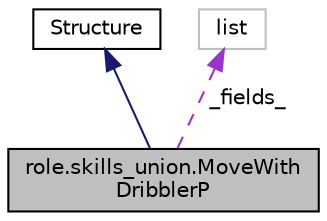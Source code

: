 digraph "role.skills_union.MoveWithDribblerP"
{
 // INTERACTIVE_SVG=YES
  edge [fontname="Helvetica",fontsize="10",labelfontname="Helvetica",labelfontsize="10"];
  node [fontname="Helvetica",fontsize="10",shape=record];
  Node1 [label="role.skills_union.MoveWith\lDribblerP",height=0.2,width=0.4,color="black", fillcolor="grey75", style="filled", fontcolor="black"];
  Node2 -> Node1 [dir="back",color="midnightblue",fontsize="10",style="solid",fontname="Helvetica"];
  Node2 [label="Structure",height=0.2,width=0.4,color="black", fillcolor="white", style="filled",URL="$d3/d0e/class_structure.html"];
  Node3 -> Node1 [dir="back",color="darkorchid3",fontsize="10",style="dashed",label=" _fields_" ,fontname="Helvetica"];
  Node3 [label="list",height=0.2,width=0.4,color="grey75", fillcolor="white", style="filled"];
}
